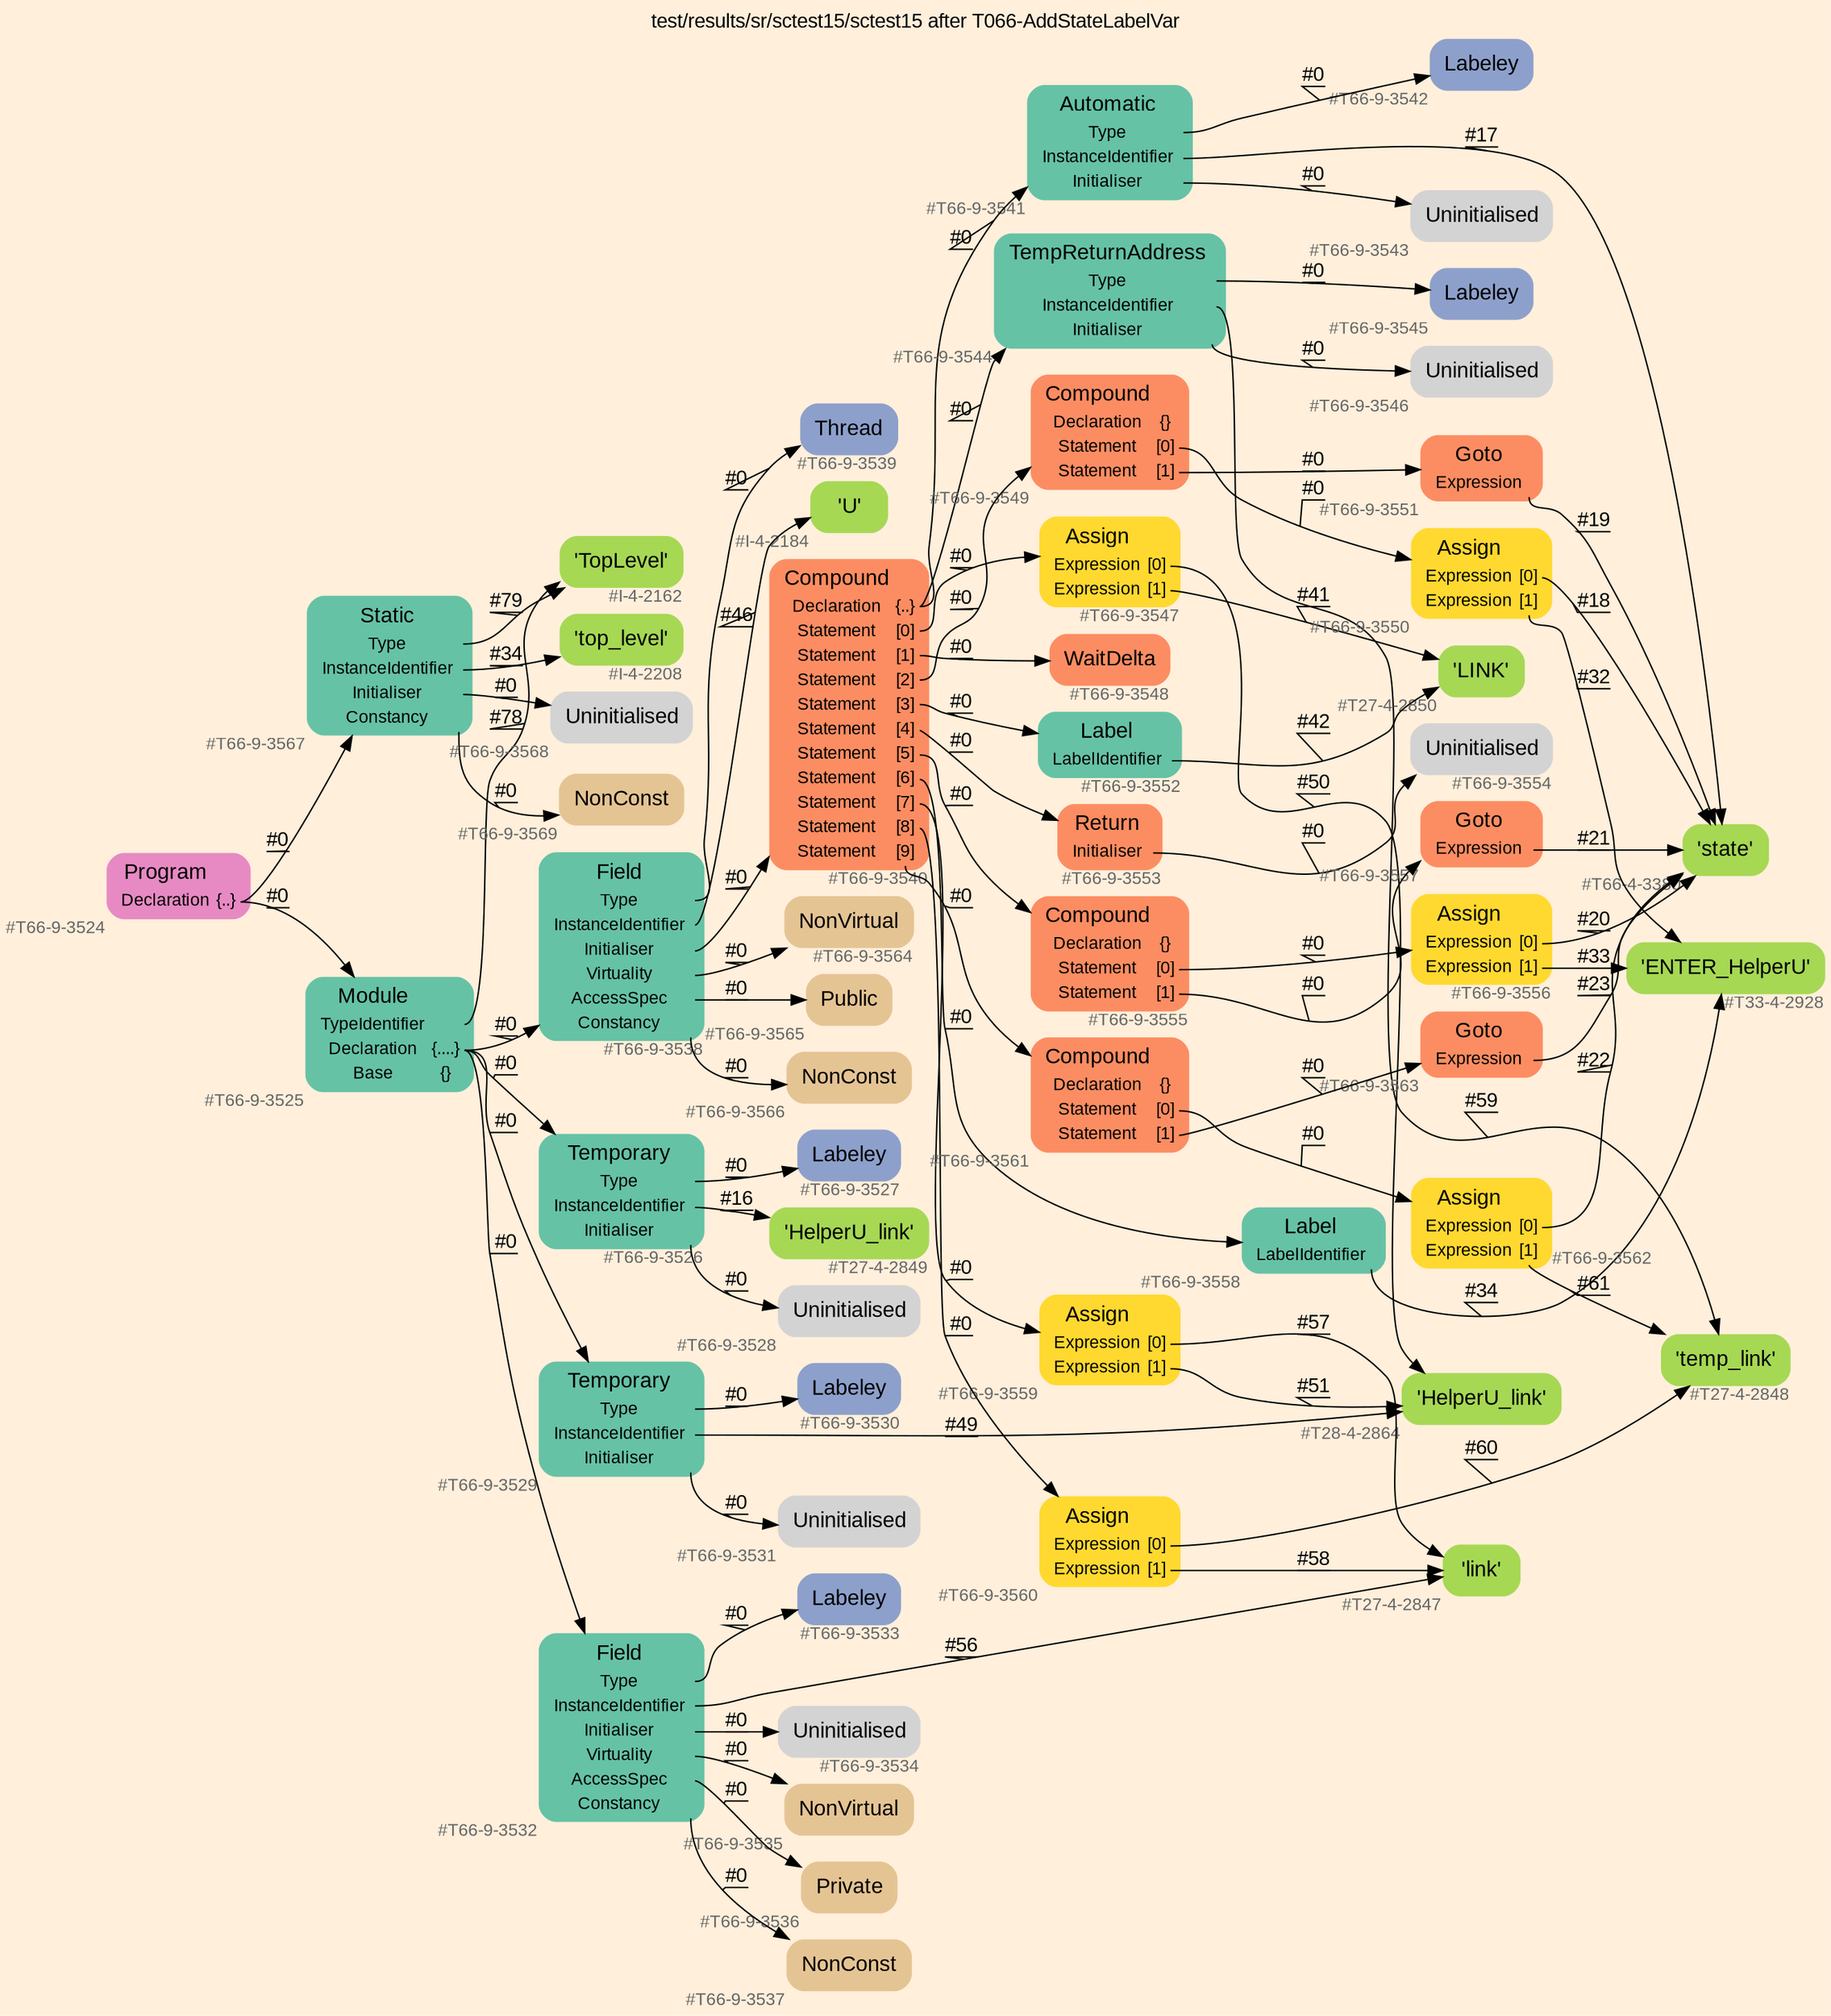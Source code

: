 digraph "test/results/sr/sctest15/sctest15 after T066-AddStateLabelVar" {
label = "test/results/sr/sctest15/sctest15 after T066-AddStateLabelVar"
labelloc = t
graph [
    rankdir = "LR"
    ranksep = 0.3
    bgcolor = antiquewhite1
    color = black
    fontcolor = black
    fontname = "Arial"
];
node [
    fontname = "Arial"
];
edge [
    fontname = "Arial"
];

// -------------------- node figure --------------------
// -------- block #T66-9-3524 ----------
"#T66-9-3524" [
    fillcolor = "/set28/4"
    xlabel = "#T66-9-3524"
    fontsize = "12"
    fontcolor = grey40
    shape = "plaintext"
    label = <<TABLE BORDER="0" CELLBORDER="0" CELLSPACING="0">
     <TR><TD><FONT COLOR="black" POINT-SIZE="15">Program</FONT></TD></TR>
     <TR><TD><FONT COLOR="black" POINT-SIZE="12">Declaration</FONT></TD><TD PORT="port0"><FONT COLOR="black" POINT-SIZE="12">{..}</FONT></TD></TR>
    </TABLE>>
    style = "rounded,filled"
];

// -------- block #T66-9-3525 ----------
"#T66-9-3525" [
    fillcolor = "/set28/1"
    xlabel = "#T66-9-3525"
    fontsize = "12"
    fontcolor = grey40
    shape = "plaintext"
    label = <<TABLE BORDER="0" CELLBORDER="0" CELLSPACING="0">
     <TR><TD><FONT COLOR="black" POINT-SIZE="15">Module</FONT></TD></TR>
     <TR><TD><FONT COLOR="black" POINT-SIZE="12">TypeIdentifier</FONT></TD><TD PORT="port0"></TD></TR>
     <TR><TD><FONT COLOR="black" POINT-SIZE="12">Declaration</FONT></TD><TD PORT="port1"><FONT COLOR="black" POINT-SIZE="12">{....}</FONT></TD></TR>
     <TR><TD><FONT COLOR="black" POINT-SIZE="12">Base</FONT></TD><TD PORT="port2"><FONT COLOR="black" POINT-SIZE="12">{}</FONT></TD></TR>
    </TABLE>>
    style = "rounded,filled"
];

// -------- block #I-4-2162 ----------
"#I-4-2162" [
    fillcolor = "/set28/5"
    xlabel = "#I-4-2162"
    fontsize = "12"
    fontcolor = grey40
    shape = "plaintext"
    label = <<TABLE BORDER="0" CELLBORDER="0" CELLSPACING="0">
     <TR><TD><FONT COLOR="black" POINT-SIZE="15">'TopLevel'</FONT></TD></TR>
    </TABLE>>
    style = "rounded,filled"
];

// -------- block #T66-9-3526 ----------
"#T66-9-3526" [
    fillcolor = "/set28/1"
    xlabel = "#T66-9-3526"
    fontsize = "12"
    fontcolor = grey40
    shape = "plaintext"
    label = <<TABLE BORDER="0" CELLBORDER="0" CELLSPACING="0">
     <TR><TD><FONT COLOR="black" POINT-SIZE="15">Temporary</FONT></TD></TR>
     <TR><TD><FONT COLOR="black" POINT-SIZE="12">Type</FONT></TD><TD PORT="port0"></TD></TR>
     <TR><TD><FONT COLOR="black" POINT-SIZE="12">InstanceIdentifier</FONT></TD><TD PORT="port1"></TD></TR>
     <TR><TD><FONT COLOR="black" POINT-SIZE="12">Initialiser</FONT></TD><TD PORT="port2"></TD></TR>
    </TABLE>>
    style = "rounded,filled"
];

// -------- block #T66-9-3527 ----------
"#T66-9-3527" [
    fillcolor = "/set28/3"
    xlabel = "#T66-9-3527"
    fontsize = "12"
    fontcolor = grey40
    shape = "plaintext"
    label = <<TABLE BORDER="0" CELLBORDER="0" CELLSPACING="0">
     <TR><TD><FONT COLOR="black" POINT-SIZE="15">Labeley</FONT></TD></TR>
    </TABLE>>
    style = "rounded,filled"
];

// -------- block #T27-4-2849 ----------
"#T27-4-2849" [
    fillcolor = "/set28/5"
    xlabel = "#T27-4-2849"
    fontsize = "12"
    fontcolor = grey40
    shape = "plaintext"
    label = <<TABLE BORDER="0" CELLBORDER="0" CELLSPACING="0">
     <TR><TD><FONT COLOR="black" POINT-SIZE="15">'HelperU_link'</FONT></TD></TR>
    </TABLE>>
    style = "rounded,filled"
];

// -------- block #T66-9-3528 ----------
"#T66-9-3528" [
    xlabel = "#T66-9-3528"
    fontsize = "12"
    fontcolor = grey40
    shape = "plaintext"
    label = <<TABLE BORDER="0" CELLBORDER="0" CELLSPACING="0">
     <TR><TD><FONT COLOR="black" POINT-SIZE="15">Uninitialised</FONT></TD></TR>
    </TABLE>>
    style = "rounded,filled"
];

// -------- block #T66-9-3529 ----------
"#T66-9-3529" [
    fillcolor = "/set28/1"
    xlabel = "#T66-9-3529"
    fontsize = "12"
    fontcolor = grey40
    shape = "plaintext"
    label = <<TABLE BORDER="0" CELLBORDER="0" CELLSPACING="0">
     <TR><TD><FONT COLOR="black" POINT-SIZE="15">Temporary</FONT></TD></TR>
     <TR><TD><FONT COLOR="black" POINT-SIZE="12">Type</FONT></TD><TD PORT="port0"></TD></TR>
     <TR><TD><FONT COLOR="black" POINT-SIZE="12">InstanceIdentifier</FONT></TD><TD PORT="port1"></TD></TR>
     <TR><TD><FONT COLOR="black" POINT-SIZE="12">Initialiser</FONT></TD><TD PORT="port2"></TD></TR>
    </TABLE>>
    style = "rounded,filled"
];

// -------- block #T66-9-3530 ----------
"#T66-9-3530" [
    fillcolor = "/set28/3"
    xlabel = "#T66-9-3530"
    fontsize = "12"
    fontcolor = grey40
    shape = "plaintext"
    label = <<TABLE BORDER="0" CELLBORDER="0" CELLSPACING="0">
     <TR><TD><FONT COLOR="black" POINT-SIZE="15">Labeley</FONT></TD></TR>
    </TABLE>>
    style = "rounded,filled"
];

// -------- block #T28-4-2864 ----------
"#T28-4-2864" [
    fillcolor = "/set28/5"
    xlabel = "#T28-4-2864"
    fontsize = "12"
    fontcolor = grey40
    shape = "plaintext"
    label = <<TABLE BORDER="0" CELLBORDER="0" CELLSPACING="0">
     <TR><TD><FONT COLOR="black" POINT-SIZE="15">'HelperU_link'</FONT></TD></TR>
    </TABLE>>
    style = "rounded,filled"
];

// -------- block #T66-9-3531 ----------
"#T66-9-3531" [
    xlabel = "#T66-9-3531"
    fontsize = "12"
    fontcolor = grey40
    shape = "plaintext"
    label = <<TABLE BORDER="0" CELLBORDER="0" CELLSPACING="0">
     <TR><TD><FONT COLOR="black" POINT-SIZE="15">Uninitialised</FONT></TD></TR>
    </TABLE>>
    style = "rounded,filled"
];

// -------- block #T66-9-3532 ----------
"#T66-9-3532" [
    fillcolor = "/set28/1"
    xlabel = "#T66-9-3532"
    fontsize = "12"
    fontcolor = grey40
    shape = "plaintext"
    label = <<TABLE BORDER="0" CELLBORDER="0" CELLSPACING="0">
     <TR><TD><FONT COLOR="black" POINT-SIZE="15">Field</FONT></TD></TR>
     <TR><TD><FONT COLOR="black" POINT-SIZE="12">Type</FONT></TD><TD PORT="port0"></TD></TR>
     <TR><TD><FONT COLOR="black" POINT-SIZE="12">InstanceIdentifier</FONT></TD><TD PORT="port1"></TD></TR>
     <TR><TD><FONT COLOR="black" POINT-SIZE="12">Initialiser</FONT></TD><TD PORT="port2"></TD></TR>
     <TR><TD><FONT COLOR="black" POINT-SIZE="12">Virtuality</FONT></TD><TD PORT="port3"></TD></TR>
     <TR><TD><FONT COLOR="black" POINT-SIZE="12">AccessSpec</FONT></TD><TD PORT="port4"></TD></TR>
     <TR><TD><FONT COLOR="black" POINT-SIZE="12">Constancy</FONT></TD><TD PORT="port5"></TD></TR>
    </TABLE>>
    style = "rounded,filled"
];

// -------- block #T66-9-3533 ----------
"#T66-9-3533" [
    fillcolor = "/set28/3"
    xlabel = "#T66-9-3533"
    fontsize = "12"
    fontcolor = grey40
    shape = "plaintext"
    label = <<TABLE BORDER="0" CELLBORDER="0" CELLSPACING="0">
     <TR><TD><FONT COLOR="black" POINT-SIZE="15">Labeley</FONT></TD></TR>
    </TABLE>>
    style = "rounded,filled"
];

// -------- block #T27-4-2847 ----------
"#T27-4-2847" [
    fillcolor = "/set28/5"
    xlabel = "#T27-4-2847"
    fontsize = "12"
    fontcolor = grey40
    shape = "plaintext"
    label = <<TABLE BORDER="0" CELLBORDER="0" CELLSPACING="0">
     <TR><TD><FONT COLOR="black" POINT-SIZE="15">'link'</FONT></TD></TR>
    </TABLE>>
    style = "rounded,filled"
];

// -------- block #T66-9-3534 ----------
"#T66-9-3534" [
    xlabel = "#T66-9-3534"
    fontsize = "12"
    fontcolor = grey40
    shape = "plaintext"
    label = <<TABLE BORDER="0" CELLBORDER="0" CELLSPACING="0">
     <TR><TD><FONT COLOR="black" POINT-SIZE="15">Uninitialised</FONT></TD></TR>
    </TABLE>>
    style = "rounded,filled"
];

// -------- block #T66-9-3535 ----------
"#T66-9-3535" [
    fillcolor = "/set28/7"
    xlabel = "#T66-9-3535"
    fontsize = "12"
    fontcolor = grey40
    shape = "plaintext"
    label = <<TABLE BORDER="0" CELLBORDER="0" CELLSPACING="0">
     <TR><TD><FONT COLOR="black" POINT-SIZE="15">NonVirtual</FONT></TD></TR>
    </TABLE>>
    style = "rounded,filled"
];

// -------- block #T66-9-3536 ----------
"#T66-9-3536" [
    fillcolor = "/set28/7"
    xlabel = "#T66-9-3536"
    fontsize = "12"
    fontcolor = grey40
    shape = "plaintext"
    label = <<TABLE BORDER="0" CELLBORDER="0" CELLSPACING="0">
     <TR><TD><FONT COLOR="black" POINT-SIZE="15">Private</FONT></TD></TR>
    </TABLE>>
    style = "rounded,filled"
];

// -------- block #T66-9-3537 ----------
"#T66-9-3537" [
    fillcolor = "/set28/7"
    xlabel = "#T66-9-3537"
    fontsize = "12"
    fontcolor = grey40
    shape = "plaintext"
    label = <<TABLE BORDER="0" CELLBORDER="0" CELLSPACING="0">
     <TR><TD><FONT COLOR="black" POINT-SIZE="15">NonConst</FONT></TD></TR>
    </TABLE>>
    style = "rounded,filled"
];

// -------- block #T66-9-3538 ----------
"#T66-9-3538" [
    fillcolor = "/set28/1"
    xlabel = "#T66-9-3538"
    fontsize = "12"
    fontcolor = grey40
    shape = "plaintext"
    label = <<TABLE BORDER="0" CELLBORDER="0" CELLSPACING="0">
     <TR><TD><FONT COLOR="black" POINT-SIZE="15">Field</FONT></TD></TR>
     <TR><TD><FONT COLOR="black" POINT-SIZE="12">Type</FONT></TD><TD PORT="port0"></TD></TR>
     <TR><TD><FONT COLOR="black" POINT-SIZE="12">InstanceIdentifier</FONT></TD><TD PORT="port1"></TD></TR>
     <TR><TD><FONT COLOR="black" POINT-SIZE="12">Initialiser</FONT></TD><TD PORT="port2"></TD></TR>
     <TR><TD><FONT COLOR="black" POINT-SIZE="12">Virtuality</FONT></TD><TD PORT="port3"></TD></TR>
     <TR><TD><FONT COLOR="black" POINT-SIZE="12">AccessSpec</FONT></TD><TD PORT="port4"></TD></TR>
     <TR><TD><FONT COLOR="black" POINT-SIZE="12">Constancy</FONT></TD><TD PORT="port5"></TD></TR>
    </TABLE>>
    style = "rounded,filled"
];

// -------- block #T66-9-3539 ----------
"#T66-9-3539" [
    fillcolor = "/set28/3"
    xlabel = "#T66-9-3539"
    fontsize = "12"
    fontcolor = grey40
    shape = "plaintext"
    label = <<TABLE BORDER="0" CELLBORDER="0" CELLSPACING="0">
     <TR><TD><FONT COLOR="black" POINT-SIZE="15">Thread</FONT></TD></TR>
    </TABLE>>
    style = "rounded,filled"
];

// -------- block #I-4-2184 ----------
"#I-4-2184" [
    fillcolor = "/set28/5"
    xlabel = "#I-4-2184"
    fontsize = "12"
    fontcolor = grey40
    shape = "plaintext"
    label = <<TABLE BORDER="0" CELLBORDER="0" CELLSPACING="0">
     <TR><TD><FONT COLOR="black" POINT-SIZE="15">'U'</FONT></TD></TR>
    </TABLE>>
    style = "rounded,filled"
];

// -------- block #T66-9-3540 ----------
"#T66-9-3540" [
    fillcolor = "/set28/2"
    xlabel = "#T66-9-3540"
    fontsize = "12"
    fontcolor = grey40
    shape = "plaintext"
    label = <<TABLE BORDER="0" CELLBORDER="0" CELLSPACING="0">
     <TR><TD><FONT COLOR="black" POINT-SIZE="15">Compound</FONT></TD></TR>
     <TR><TD><FONT COLOR="black" POINT-SIZE="12">Declaration</FONT></TD><TD PORT="port0"><FONT COLOR="black" POINT-SIZE="12">{..}</FONT></TD></TR>
     <TR><TD><FONT COLOR="black" POINT-SIZE="12">Statement</FONT></TD><TD PORT="port1"><FONT COLOR="black" POINT-SIZE="12">[0]</FONT></TD></TR>
     <TR><TD><FONT COLOR="black" POINT-SIZE="12">Statement</FONT></TD><TD PORT="port2"><FONT COLOR="black" POINT-SIZE="12">[1]</FONT></TD></TR>
     <TR><TD><FONT COLOR="black" POINT-SIZE="12">Statement</FONT></TD><TD PORT="port3"><FONT COLOR="black" POINT-SIZE="12">[2]</FONT></TD></TR>
     <TR><TD><FONT COLOR="black" POINT-SIZE="12">Statement</FONT></TD><TD PORT="port4"><FONT COLOR="black" POINT-SIZE="12">[3]</FONT></TD></TR>
     <TR><TD><FONT COLOR="black" POINT-SIZE="12">Statement</FONT></TD><TD PORT="port5"><FONT COLOR="black" POINT-SIZE="12">[4]</FONT></TD></TR>
     <TR><TD><FONT COLOR="black" POINT-SIZE="12">Statement</FONT></TD><TD PORT="port6"><FONT COLOR="black" POINT-SIZE="12">[5]</FONT></TD></TR>
     <TR><TD><FONT COLOR="black" POINT-SIZE="12">Statement</FONT></TD><TD PORT="port7"><FONT COLOR="black" POINT-SIZE="12">[6]</FONT></TD></TR>
     <TR><TD><FONT COLOR="black" POINT-SIZE="12">Statement</FONT></TD><TD PORT="port8"><FONT COLOR="black" POINT-SIZE="12">[7]</FONT></TD></TR>
     <TR><TD><FONT COLOR="black" POINT-SIZE="12">Statement</FONT></TD><TD PORT="port9"><FONT COLOR="black" POINT-SIZE="12">[8]</FONT></TD></TR>
     <TR><TD><FONT COLOR="black" POINT-SIZE="12">Statement</FONT></TD><TD PORT="port10"><FONT COLOR="black" POINT-SIZE="12">[9]</FONT></TD></TR>
    </TABLE>>
    style = "rounded,filled"
];

// -------- block #T66-9-3541 ----------
"#T66-9-3541" [
    fillcolor = "/set28/1"
    xlabel = "#T66-9-3541"
    fontsize = "12"
    fontcolor = grey40
    shape = "plaintext"
    label = <<TABLE BORDER="0" CELLBORDER="0" CELLSPACING="0">
     <TR><TD><FONT COLOR="black" POINT-SIZE="15">Automatic</FONT></TD></TR>
     <TR><TD><FONT COLOR="black" POINT-SIZE="12">Type</FONT></TD><TD PORT="port0"></TD></TR>
     <TR><TD><FONT COLOR="black" POINT-SIZE="12">InstanceIdentifier</FONT></TD><TD PORT="port1"></TD></TR>
     <TR><TD><FONT COLOR="black" POINT-SIZE="12">Initialiser</FONT></TD><TD PORT="port2"></TD></TR>
    </TABLE>>
    style = "rounded,filled"
];

// -------- block #T66-9-3542 ----------
"#T66-9-3542" [
    fillcolor = "/set28/3"
    xlabel = "#T66-9-3542"
    fontsize = "12"
    fontcolor = grey40
    shape = "plaintext"
    label = <<TABLE BORDER="0" CELLBORDER="0" CELLSPACING="0">
     <TR><TD><FONT COLOR="black" POINT-SIZE="15">Labeley</FONT></TD></TR>
    </TABLE>>
    style = "rounded,filled"
];

// -------- block #T66-4-3380 ----------
"#T66-4-3380" [
    fillcolor = "/set28/5"
    xlabel = "#T66-4-3380"
    fontsize = "12"
    fontcolor = grey40
    shape = "plaintext"
    label = <<TABLE BORDER="0" CELLBORDER="0" CELLSPACING="0">
     <TR><TD><FONT COLOR="black" POINT-SIZE="15">'state'</FONT></TD></TR>
    </TABLE>>
    style = "rounded,filled"
];

// -------- block #T66-9-3543 ----------
"#T66-9-3543" [
    xlabel = "#T66-9-3543"
    fontsize = "12"
    fontcolor = grey40
    shape = "plaintext"
    label = <<TABLE BORDER="0" CELLBORDER="0" CELLSPACING="0">
     <TR><TD><FONT COLOR="black" POINT-SIZE="15">Uninitialised</FONT></TD></TR>
    </TABLE>>
    style = "rounded,filled"
];

// -------- block #T66-9-3544 ----------
"#T66-9-3544" [
    fillcolor = "/set28/1"
    xlabel = "#T66-9-3544"
    fontsize = "12"
    fontcolor = grey40
    shape = "plaintext"
    label = <<TABLE BORDER="0" CELLBORDER="0" CELLSPACING="0">
     <TR><TD><FONT COLOR="black" POINT-SIZE="15">TempReturnAddress</FONT></TD></TR>
     <TR><TD><FONT COLOR="black" POINT-SIZE="12">Type</FONT></TD><TD PORT="port0"></TD></TR>
     <TR><TD><FONT COLOR="black" POINT-SIZE="12">InstanceIdentifier</FONT></TD><TD PORT="port1"></TD></TR>
     <TR><TD><FONT COLOR="black" POINT-SIZE="12">Initialiser</FONT></TD><TD PORT="port2"></TD></TR>
    </TABLE>>
    style = "rounded,filled"
];

// -------- block #T66-9-3545 ----------
"#T66-9-3545" [
    fillcolor = "/set28/3"
    xlabel = "#T66-9-3545"
    fontsize = "12"
    fontcolor = grey40
    shape = "plaintext"
    label = <<TABLE BORDER="0" CELLBORDER="0" CELLSPACING="0">
     <TR><TD><FONT COLOR="black" POINT-SIZE="15">Labeley</FONT></TD></TR>
    </TABLE>>
    style = "rounded,filled"
];

// -------- block #T27-4-2848 ----------
"#T27-4-2848" [
    fillcolor = "/set28/5"
    xlabel = "#T27-4-2848"
    fontsize = "12"
    fontcolor = grey40
    shape = "plaintext"
    label = <<TABLE BORDER="0" CELLBORDER="0" CELLSPACING="0">
     <TR><TD><FONT COLOR="black" POINT-SIZE="15">'temp_link'</FONT></TD></TR>
    </TABLE>>
    style = "rounded,filled"
];

// -------- block #T66-9-3546 ----------
"#T66-9-3546" [
    xlabel = "#T66-9-3546"
    fontsize = "12"
    fontcolor = grey40
    shape = "plaintext"
    label = <<TABLE BORDER="0" CELLBORDER="0" CELLSPACING="0">
     <TR><TD><FONT COLOR="black" POINT-SIZE="15">Uninitialised</FONT></TD></TR>
    </TABLE>>
    style = "rounded,filled"
];

// -------- block #T66-9-3547 ----------
"#T66-9-3547" [
    fillcolor = "/set28/6"
    xlabel = "#T66-9-3547"
    fontsize = "12"
    fontcolor = grey40
    shape = "plaintext"
    label = <<TABLE BORDER="0" CELLBORDER="0" CELLSPACING="0">
     <TR><TD><FONT COLOR="black" POINT-SIZE="15">Assign</FONT></TD></TR>
     <TR><TD><FONT COLOR="black" POINT-SIZE="12">Expression</FONT></TD><TD PORT="port0"><FONT COLOR="black" POINT-SIZE="12">[0]</FONT></TD></TR>
     <TR><TD><FONT COLOR="black" POINT-SIZE="12">Expression</FONT></TD><TD PORT="port1"><FONT COLOR="black" POINT-SIZE="12">[1]</FONT></TD></TR>
    </TABLE>>
    style = "rounded,filled"
];

// -------- block #T27-4-2850 ----------
"#T27-4-2850" [
    fillcolor = "/set28/5"
    xlabel = "#T27-4-2850"
    fontsize = "12"
    fontcolor = grey40
    shape = "plaintext"
    label = <<TABLE BORDER="0" CELLBORDER="0" CELLSPACING="0">
     <TR><TD><FONT COLOR="black" POINT-SIZE="15">'LINK'</FONT></TD></TR>
    </TABLE>>
    style = "rounded,filled"
];

// -------- block #T66-9-3548 ----------
"#T66-9-3548" [
    fillcolor = "/set28/2"
    xlabel = "#T66-9-3548"
    fontsize = "12"
    fontcolor = grey40
    shape = "plaintext"
    label = <<TABLE BORDER="0" CELLBORDER="0" CELLSPACING="0">
     <TR><TD><FONT COLOR="black" POINT-SIZE="15">WaitDelta</FONT></TD></TR>
    </TABLE>>
    style = "rounded,filled"
];

// -------- block #T66-9-3549 ----------
"#T66-9-3549" [
    fillcolor = "/set28/2"
    xlabel = "#T66-9-3549"
    fontsize = "12"
    fontcolor = grey40
    shape = "plaintext"
    label = <<TABLE BORDER="0" CELLBORDER="0" CELLSPACING="0">
     <TR><TD><FONT COLOR="black" POINT-SIZE="15">Compound</FONT></TD></TR>
     <TR><TD><FONT COLOR="black" POINT-SIZE="12">Declaration</FONT></TD><TD PORT="port0"><FONT COLOR="black" POINT-SIZE="12">{}</FONT></TD></TR>
     <TR><TD><FONT COLOR="black" POINT-SIZE="12">Statement</FONT></TD><TD PORT="port1"><FONT COLOR="black" POINT-SIZE="12">[0]</FONT></TD></TR>
     <TR><TD><FONT COLOR="black" POINT-SIZE="12">Statement</FONT></TD><TD PORT="port2"><FONT COLOR="black" POINT-SIZE="12">[1]</FONT></TD></TR>
    </TABLE>>
    style = "rounded,filled"
];

// -------- block #T66-9-3550 ----------
"#T66-9-3550" [
    fillcolor = "/set28/6"
    xlabel = "#T66-9-3550"
    fontsize = "12"
    fontcolor = grey40
    shape = "plaintext"
    label = <<TABLE BORDER="0" CELLBORDER="0" CELLSPACING="0">
     <TR><TD><FONT COLOR="black" POINT-SIZE="15">Assign</FONT></TD></TR>
     <TR><TD><FONT COLOR="black" POINT-SIZE="12">Expression</FONT></TD><TD PORT="port0"><FONT COLOR="black" POINT-SIZE="12">[0]</FONT></TD></TR>
     <TR><TD><FONT COLOR="black" POINT-SIZE="12">Expression</FONT></TD><TD PORT="port1"><FONT COLOR="black" POINT-SIZE="12">[1]</FONT></TD></TR>
    </TABLE>>
    style = "rounded,filled"
];

// -------- block #T33-4-2928 ----------
"#T33-4-2928" [
    fillcolor = "/set28/5"
    xlabel = "#T33-4-2928"
    fontsize = "12"
    fontcolor = grey40
    shape = "plaintext"
    label = <<TABLE BORDER="0" CELLBORDER="0" CELLSPACING="0">
     <TR><TD><FONT COLOR="black" POINT-SIZE="15">'ENTER_HelperU'</FONT></TD></TR>
    </TABLE>>
    style = "rounded,filled"
];

// -------- block #T66-9-3551 ----------
"#T66-9-3551" [
    fillcolor = "/set28/2"
    xlabel = "#T66-9-3551"
    fontsize = "12"
    fontcolor = grey40
    shape = "plaintext"
    label = <<TABLE BORDER="0" CELLBORDER="0" CELLSPACING="0">
     <TR><TD><FONT COLOR="black" POINT-SIZE="15">Goto</FONT></TD></TR>
     <TR><TD><FONT COLOR="black" POINT-SIZE="12">Expression</FONT></TD><TD PORT="port0"></TD></TR>
    </TABLE>>
    style = "rounded,filled"
];

// -------- block #T66-9-3552 ----------
"#T66-9-3552" [
    fillcolor = "/set28/1"
    xlabel = "#T66-9-3552"
    fontsize = "12"
    fontcolor = grey40
    shape = "plaintext"
    label = <<TABLE BORDER="0" CELLBORDER="0" CELLSPACING="0">
     <TR><TD><FONT COLOR="black" POINT-SIZE="15">Label</FONT></TD></TR>
     <TR><TD><FONT COLOR="black" POINT-SIZE="12">LabelIdentifier</FONT></TD><TD PORT="port0"></TD></TR>
    </TABLE>>
    style = "rounded,filled"
];

// -------- block #T66-9-3553 ----------
"#T66-9-3553" [
    fillcolor = "/set28/2"
    xlabel = "#T66-9-3553"
    fontsize = "12"
    fontcolor = grey40
    shape = "plaintext"
    label = <<TABLE BORDER="0" CELLBORDER="0" CELLSPACING="0">
     <TR><TD><FONT COLOR="black" POINT-SIZE="15">Return</FONT></TD></TR>
     <TR><TD><FONT COLOR="black" POINT-SIZE="12">Initialiser</FONT></TD><TD PORT="port0"></TD></TR>
    </TABLE>>
    style = "rounded,filled"
];

// -------- block #T66-9-3554 ----------
"#T66-9-3554" [
    xlabel = "#T66-9-3554"
    fontsize = "12"
    fontcolor = grey40
    shape = "plaintext"
    label = <<TABLE BORDER="0" CELLBORDER="0" CELLSPACING="0">
     <TR><TD><FONT COLOR="black" POINT-SIZE="15">Uninitialised</FONT></TD></TR>
    </TABLE>>
    style = "rounded,filled"
];

// -------- block #T66-9-3555 ----------
"#T66-9-3555" [
    fillcolor = "/set28/2"
    xlabel = "#T66-9-3555"
    fontsize = "12"
    fontcolor = grey40
    shape = "plaintext"
    label = <<TABLE BORDER="0" CELLBORDER="0" CELLSPACING="0">
     <TR><TD><FONT COLOR="black" POINT-SIZE="15">Compound</FONT></TD></TR>
     <TR><TD><FONT COLOR="black" POINT-SIZE="12">Declaration</FONT></TD><TD PORT="port0"><FONT COLOR="black" POINT-SIZE="12">{}</FONT></TD></TR>
     <TR><TD><FONT COLOR="black" POINT-SIZE="12">Statement</FONT></TD><TD PORT="port1"><FONT COLOR="black" POINT-SIZE="12">[0]</FONT></TD></TR>
     <TR><TD><FONT COLOR="black" POINT-SIZE="12">Statement</FONT></TD><TD PORT="port2"><FONT COLOR="black" POINT-SIZE="12">[1]</FONT></TD></TR>
    </TABLE>>
    style = "rounded,filled"
];

// -------- block #T66-9-3556 ----------
"#T66-9-3556" [
    fillcolor = "/set28/6"
    xlabel = "#T66-9-3556"
    fontsize = "12"
    fontcolor = grey40
    shape = "plaintext"
    label = <<TABLE BORDER="0" CELLBORDER="0" CELLSPACING="0">
     <TR><TD><FONT COLOR="black" POINT-SIZE="15">Assign</FONT></TD></TR>
     <TR><TD><FONT COLOR="black" POINT-SIZE="12">Expression</FONT></TD><TD PORT="port0"><FONT COLOR="black" POINT-SIZE="12">[0]</FONT></TD></TR>
     <TR><TD><FONT COLOR="black" POINT-SIZE="12">Expression</FONT></TD><TD PORT="port1"><FONT COLOR="black" POINT-SIZE="12">[1]</FONT></TD></TR>
    </TABLE>>
    style = "rounded,filled"
];

// -------- block #T66-9-3557 ----------
"#T66-9-3557" [
    fillcolor = "/set28/2"
    xlabel = "#T66-9-3557"
    fontsize = "12"
    fontcolor = grey40
    shape = "plaintext"
    label = <<TABLE BORDER="0" CELLBORDER="0" CELLSPACING="0">
     <TR><TD><FONT COLOR="black" POINT-SIZE="15">Goto</FONT></TD></TR>
     <TR><TD><FONT COLOR="black" POINT-SIZE="12">Expression</FONT></TD><TD PORT="port0"></TD></TR>
    </TABLE>>
    style = "rounded,filled"
];

// -------- block #T66-9-3558 ----------
"#T66-9-3558" [
    fillcolor = "/set28/1"
    xlabel = "#T66-9-3558"
    fontsize = "12"
    fontcolor = grey40
    shape = "plaintext"
    label = <<TABLE BORDER="0" CELLBORDER="0" CELLSPACING="0">
     <TR><TD><FONT COLOR="black" POINT-SIZE="15">Label</FONT></TD></TR>
     <TR><TD><FONT COLOR="black" POINT-SIZE="12">LabelIdentifier</FONT></TD><TD PORT="port0"></TD></TR>
    </TABLE>>
    style = "rounded,filled"
];

// -------- block #T66-9-3559 ----------
"#T66-9-3559" [
    fillcolor = "/set28/6"
    xlabel = "#T66-9-3559"
    fontsize = "12"
    fontcolor = grey40
    shape = "plaintext"
    label = <<TABLE BORDER="0" CELLBORDER="0" CELLSPACING="0">
     <TR><TD><FONT COLOR="black" POINT-SIZE="15">Assign</FONT></TD></TR>
     <TR><TD><FONT COLOR="black" POINT-SIZE="12">Expression</FONT></TD><TD PORT="port0"><FONT COLOR="black" POINT-SIZE="12">[0]</FONT></TD></TR>
     <TR><TD><FONT COLOR="black" POINT-SIZE="12">Expression</FONT></TD><TD PORT="port1"><FONT COLOR="black" POINT-SIZE="12">[1]</FONT></TD></TR>
    </TABLE>>
    style = "rounded,filled"
];

// -------- block #T66-9-3560 ----------
"#T66-9-3560" [
    fillcolor = "/set28/6"
    xlabel = "#T66-9-3560"
    fontsize = "12"
    fontcolor = grey40
    shape = "plaintext"
    label = <<TABLE BORDER="0" CELLBORDER="0" CELLSPACING="0">
     <TR><TD><FONT COLOR="black" POINT-SIZE="15">Assign</FONT></TD></TR>
     <TR><TD><FONT COLOR="black" POINT-SIZE="12">Expression</FONT></TD><TD PORT="port0"><FONT COLOR="black" POINT-SIZE="12">[0]</FONT></TD></TR>
     <TR><TD><FONT COLOR="black" POINT-SIZE="12">Expression</FONT></TD><TD PORT="port1"><FONT COLOR="black" POINT-SIZE="12">[1]</FONT></TD></TR>
    </TABLE>>
    style = "rounded,filled"
];

// -------- block #T66-9-3561 ----------
"#T66-9-3561" [
    fillcolor = "/set28/2"
    xlabel = "#T66-9-3561"
    fontsize = "12"
    fontcolor = grey40
    shape = "plaintext"
    label = <<TABLE BORDER="0" CELLBORDER="0" CELLSPACING="0">
     <TR><TD><FONT COLOR="black" POINT-SIZE="15">Compound</FONT></TD></TR>
     <TR><TD><FONT COLOR="black" POINT-SIZE="12">Declaration</FONT></TD><TD PORT="port0"><FONT COLOR="black" POINT-SIZE="12">{}</FONT></TD></TR>
     <TR><TD><FONT COLOR="black" POINT-SIZE="12">Statement</FONT></TD><TD PORT="port1"><FONT COLOR="black" POINT-SIZE="12">[0]</FONT></TD></TR>
     <TR><TD><FONT COLOR="black" POINT-SIZE="12">Statement</FONT></TD><TD PORT="port2"><FONT COLOR="black" POINT-SIZE="12">[1]</FONT></TD></TR>
    </TABLE>>
    style = "rounded,filled"
];

// -------- block #T66-9-3562 ----------
"#T66-9-3562" [
    fillcolor = "/set28/6"
    xlabel = "#T66-9-3562"
    fontsize = "12"
    fontcolor = grey40
    shape = "plaintext"
    label = <<TABLE BORDER="0" CELLBORDER="0" CELLSPACING="0">
     <TR><TD><FONT COLOR="black" POINT-SIZE="15">Assign</FONT></TD></TR>
     <TR><TD><FONT COLOR="black" POINT-SIZE="12">Expression</FONT></TD><TD PORT="port0"><FONT COLOR="black" POINT-SIZE="12">[0]</FONT></TD></TR>
     <TR><TD><FONT COLOR="black" POINT-SIZE="12">Expression</FONT></TD><TD PORT="port1"><FONT COLOR="black" POINT-SIZE="12">[1]</FONT></TD></TR>
    </TABLE>>
    style = "rounded,filled"
];

// -------- block #T66-9-3563 ----------
"#T66-9-3563" [
    fillcolor = "/set28/2"
    xlabel = "#T66-9-3563"
    fontsize = "12"
    fontcolor = grey40
    shape = "plaintext"
    label = <<TABLE BORDER="0" CELLBORDER="0" CELLSPACING="0">
     <TR><TD><FONT COLOR="black" POINT-SIZE="15">Goto</FONT></TD></TR>
     <TR><TD><FONT COLOR="black" POINT-SIZE="12">Expression</FONT></TD><TD PORT="port0"></TD></TR>
    </TABLE>>
    style = "rounded,filled"
];

// -------- block #T66-9-3564 ----------
"#T66-9-3564" [
    fillcolor = "/set28/7"
    xlabel = "#T66-9-3564"
    fontsize = "12"
    fontcolor = grey40
    shape = "plaintext"
    label = <<TABLE BORDER="0" CELLBORDER="0" CELLSPACING="0">
     <TR><TD><FONT COLOR="black" POINT-SIZE="15">NonVirtual</FONT></TD></TR>
    </TABLE>>
    style = "rounded,filled"
];

// -------- block #T66-9-3565 ----------
"#T66-9-3565" [
    fillcolor = "/set28/7"
    xlabel = "#T66-9-3565"
    fontsize = "12"
    fontcolor = grey40
    shape = "plaintext"
    label = <<TABLE BORDER="0" CELLBORDER="0" CELLSPACING="0">
     <TR><TD><FONT COLOR="black" POINT-SIZE="15">Public</FONT></TD></TR>
    </TABLE>>
    style = "rounded,filled"
];

// -------- block #T66-9-3566 ----------
"#T66-9-3566" [
    fillcolor = "/set28/7"
    xlabel = "#T66-9-3566"
    fontsize = "12"
    fontcolor = grey40
    shape = "plaintext"
    label = <<TABLE BORDER="0" CELLBORDER="0" CELLSPACING="0">
     <TR><TD><FONT COLOR="black" POINT-SIZE="15">NonConst</FONT></TD></TR>
    </TABLE>>
    style = "rounded,filled"
];

// -------- block #T66-9-3567 ----------
"#T66-9-3567" [
    fillcolor = "/set28/1"
    xlabel = "#T66-9-3567"
    fontsize = "12"
    fontcolor = grey40
    shape = "plaintext"
    label = <<TABLE BORDER="0" CELLBORDER="0" CELLSPACING="0">
     <TR><TD><FONT COLOR="black" POINT-SIZE="15">Static</FONT></TD></TR>
     <TR><TD><FONT COLOR="black" POINT-SIZE="12">Type</FONT></TD><TD PORT="port0"></TD></TR>
     <TR><TD><FONT COLOR="black" POINT-SIZE="12">InstanceIdentifier</FONT></TD><TD PORT="port1"></TD></TR>
     <TR><TD><FONT COLOR="black" POINT-SIZE="12">Initialiser</FONT></TD><TD PORT="port2"></TD></TR>
     <TR><TD><FONT COLOR="black" POINT-SIZE="12">Constancy</FONT></TD><TD PORT="port3"></TD></TR>
    </TABLE>>
    style = "rounded,filled"
];

// -------- block #I-4-2208 ----------
"#I-4-2208" [
    fillcolor = "/set28/5"
    xlabel = "#I-4-2208"
    fontsize = "12"
    fontcolor = grey40
    shape = "plaintext"
    label = <<TABLE BORDER="0" CELLBORDER="0" CELLSPACING="0">
     <TR><TD><FONT COLOR="black" POINT-SIZE="15">'top_level'</FONT></TD></TR>
    </TABLE>>
    style = "rounded,filled"
];

// -------- block #T66-9-3568 ----------
"#T66-9-3568" [
    xlabel = "#T66-9-3568"
    fontsize = "12"
    fontcolor = grey40
    shape = "plaintext"
    label = <<TABLE BORDER="0" CELLBORDER="0" CELLSPACING="0">
     <TR><TD><FONT COLOR="black" POINT-SIZE="15">Uninitialised</FONT></TD></TR>
    </TABLE>>
    style = "rounded,filled"
];

// -------- block #T66-9-3569 ----------
"#T66-9-3569" [
    fillcolor = "/set28/7"
    xlabel = "#T66-9-3569"
    fontsize = "12"
    fontcolor = grey40
    shape = "plaintext"
    label = <<TABLE BORDER="0" CELLBORDER="0" CELLSPACING="0">
     <TR><TD><FONT COLOR="black" POINT-SIZE="15">NonConst</FONT></TD></TR>
    </TABLE>>
    style = "rounded,filled"
];

"#T66-9-3524":port0 -> "#T66-9-3525" [
    label = "#0"
    decorate = true
    color = black
    fontcolor = black
];

"#T66-9-3524":port0 -> "#T66-9-3567" [
    label = "#0"
    decorate = true
    color = black
    fontcolor = black
];

"#T66-9-3525":port0 -> "#I-4-2162" [
    label = "#78"
    decorate = true
    color = black
    fontcolor = black
];

"#T66-9-3525":port1 -> "#T66-9-3526" [
    label = "#0"
    decorate = true
    color = black
    fontcolor = black
];

"#T66-9-3525":port1 -> "#T66-9-3529" [
    label = "#0"
    decorate = true
    color = black
    fontcolor = black
];

"#T66-9-3525":port1 -> "#T66-9-3532" [
    label = "#0"
    decorate = true
    color = black
    fontcolor = black
];

"#T66-9-3525":port1 -> "#T66-9-3538" [
    label = "#0"
    decorate = true
    color = black
    fontcolor = black
];

"#T66-9-3526":port0 -> "#T66-9-3527" [
    label = "#0"
    decorate = true
    color = black
    fontcolor = black
];

"#T66-9-3526":port1 -> "#T27-4-2849" [
    label = "#16"
    decorate = true
    color = black
    fontcolor = black
];

"#T66-9-3526":port2 -> "#T66-9-3528" [
    label = "#0"
    decorate = true
    color = black
    fontcolor = black
];

"#T66-9-3529":port0 -> "#T66-9-3530" [
    label = "#0"
    decorate = true
    color = black
    fontcolor = black
];

"#T66-9-3529":port1 -> "#T28-4-2864" [
    label = "#49"
    decorate = true
    color = black
    fontcolor = black
];

"#T66-9-3529":port2 -> "#T66-9-3531" [
    label = "#0"
    decorate = true
    color = black
    fontcolor = black
];

"#T66-9-3532":port0 -> "#T66-9-3533" [
    label = "#0"
    decorate = true
    color = black
    fontcolor = black
];

"#T66-9-3532":port1 -> "#T27-4-2847" [
    label = "#56"
    decorate = true
    color = black
    fontcolor = black
];

"#T66-9-3532":port2 -> "#T66-9-3534" [
    label = "#0"
    decorate = true
    color = black
    fontcolor = black
];

"#T66-9-3532":port3 -> "#T66-9-3535" [
    label = "#0"
    decorate = true
    color = black
    fontcolor = black
];

"#T66-9-3532":port4 -> "#T66-9-3536" [
    label = "#0"
    decorate = true
    color = black
    fontcolor = black
];

"#T66-9-3532":port5 -> "#T66-9-3537" [
    label = "#0"
    decorate = true
    color = black
    fontcolor = black
];

"#T66-9-3538":port0 -> "#T66-9-3539" [
    label = "#0"
    decorate = true
    color = black
    fontcolor = black
];

"#T66-9-3538":port1 -> "#I-4-2184" [
    label = "#46"
    decorate = true
    color = black
    fontcolor = black
];

"#T66-9-3538":port2 -> "#T66-9-3540" [
    label = "#0"
    decorate = true
    color = black
    fontcolor = black
];

"#T66-9-3538":port3 -> "#T66-9-3564" [
    label = "#0"
    decorate = true
    color = black
    fontcolor = black
];

"#T66-9-3538":port4 -> "#T66-9-3565" [
    label = "#0"
    decorate = true
    color = black
    fontcolor = black
];

"#T66-9-3538":port5 -> "#T66-9-3566" [
    label = "#0"
    decorate = true
    color = black
    fontcolor = black
];

"#T66-9-3540":port0 -> "#T66-9-3541" [
    label = "#0"
    decorate = true
    color = black
    fontcolor = black
];

"#T66-9-3540":port0 -> "#T66-9-3544" [
    label = "#0"
    decorate = true
    color = black
    fontcolor = black
];

"#T66-9-3540":port1 -> "#T66-9-3547" [
    label = "#0"
    decorate = true
    color = black
    fontcolor = black
];

"#T66-9-3540":port2 -> "#T66-9-3548" [
    label = "#0"
    decorate = true
    color = black
    fontcolor = black
];

"#T66-9-3540":port3 -> "#T66-9-3549" [
    label = "#0"
    decorate = true
    color = black
    fontcolor = black
];

"#T66-9-3540":port4 -> "#T66-9-3552" [
    label = "#0"
    decorate = true
    color = black
    fontcolor = black
];

"#T66-9-3540":port5 -> "#T66-9-3553" [
    label = "#0"
    decorate = true
    color = black
    fontcolor = black
];

"#T66-9-3540":port6 -> "#T66-9-3555" [
    label = "#0"
    decorate = true
    color = black
    fontcolor = black
];

"#T66-9-3540":port7 -> "#T66-9-3558" [
    label = "#0"
    decorate = true
    color = black
    fontcolor = black
];

"#T66-9-3540":port8 -> "#T66-9-3559" [
    label = "#0"
    decorate = true
    color = black
    fontcolor = black
];

"#T66-9-3540":port9 -> "#T66-9-3560" [
    label = "#0"
    decorate = true
    color = black
    fontcolor = black
];

"#T66-9-3540":port10 -> "#T66-9-3561" [
    label = "#0"
    decorate = true
    color = black
    fontcolor = black
];

"#T66-9-3541":port0 -> "#T66-9-3542" [
    label = "#0"
    decorate = true
    color = black
    fontcolor = black
];

"#T66-9-3541":port1 -> "#T66-4-3380" [
    label = "#17"
    decorate = true
    color = black
    fontcolor = black
];

"#T66-9-3541":port2 -> "#T66-9-3543" [
    label = "#0"
    decorate = true
    color = black
    fontcolor = black
];

"#T66-9-3544":port0 -> "#T66-9-3545" [
    label = "#0"
    decorate = true
    color = black
    fontcolor = black
];

"#T66-9-3544":port1 -> "#T27-4-2848" [
    label = "#59"
    decorate = true
    color = black
    fontcolor = black
];

"#T66-9-3544":port2 -> "#T66-9-3546" [
    label = "#0"
    decorate = true
    color = black
    fontcolor = black
];

"#T66-9-3547":port0 -> "#T28-4-2864" [
    label = "#50"
    decorate = true
    color = black
    fontcolor = black
];

"#T66-9-3547":port1 -> "#T27-4-2850" [
    label = "#41"
    decorate = true
    color = black
    fontcolor = black
];

"#T66-9-3549":port1 -> "#T66-9-3550" [
    label = "#0"
    decorate = true
    color = black
    fontcolor = black
];

"#T66-9-3549":port2 -> "#T66-9-3551" [
    label = "#0"
    decorate = true
    color = black
    fontcolor = black
];

"#T66-9-3550":port0 -> "#T66-4-3380" [
    label = "#18"
    decorate = true
    color = black
    fontcolor = black
];

"#T66-9-3550":port1 -> "#T33-4-2928" [
    label = "#32"
    decorate = true
    color = black
    fontcolor = black
];

"#T66-9-3551":port0 -> "#T66-4-3380" [
    label = "#19"
    decorate = true
    color = black
    fontcolor = black
];

"#T66-9-3552":port0 -> "#T27-4-2850" [
    label = "#42"
    decorate = true
    color = black
    fontcolor = black
];

"#T66-9-3553":port0 -> "#T66-9-3554" [
    label = "#0"
    decorate = true
    color = black
    fontcolor = black
];

"#T66-9-3555":port1 -> "#T66-9-3556" [
    label = "#0"
    decorate = true
    color = black
    fontcolor = black
];

"#T66-9-3555":port2 -> "#T66-9-3557" [
    label = "#0"
    decorate = true
    color = black
    fontcolor = black
];

"#T66-9-3556":port0 -> "#T66-4-3380" [
    label = "#20"
    decorate = true
    color = black
    fontcolor = black
];

"#T66-9-3556":port1 -> "#T33-4-2928" [
    label = "#33"
    decorate = true
    color = black
    fontcolor = black
];

"#T66-9-3557":port0 -> "#T66-4-3380" [
    label = "#21"
    decorate = true
    color = black
    fontcolor = black
];

"#T66-9-3558":port0 -> "#T33-4-2928" [
    label = "#34"
    decorate = true
    color = black
    fontcolor = black
];

"#T66-9-3559":port0 -> "#T27-4-2847" [
    label = "#57"
    decorate = true
    color = black
    fontcolor = black
];

"#T66-9-3559":port1 -> "#T28-4-2864" [
    label = "#51"
    decorate = true
    color = black
    fontcolor = black
];

"#T66-9-3560":port0 -> "#T27-4-2848" [
    label = "#60"
    decorate = true
    color = black
    fontcolor = black
];

"#T66-9-3560":port1 -> "#T27-4-2847" [
    label = "#58"
    decorate = true
    color = black
    fontcolor = black
];

"#T66-9-3561":port1 -> "#T66-9-3562" [
    label = "#0"
    decorate = true
    color = black
    fontcolor = black
];

"#T66-9-3561":port2 -> "#T66-9-3563" [
    label = "#0"
    decorate = true
    color = black
    fontcolor = black
];

"#T66-9-3562":port0 -> "#T66-4-3380" [
    label = "#22"
    decorate = true
    color = black
    fontcolor = black
];

"#T66-9-3562":port1 -> "#T27-4-2848" [
    label = "#61"
    decorate = true
    color = black
    fontcolor = black
];

"#T66-9-3563":port0 -> "#T66-4-3380" [
    label = "#23"
    decorate = true
    color = black
    fontcolor = black
];

"#T66-9-3567":port0 -> "#I-4-2162" [
    label = "#79"
    decorate = true
    color = black
    fontcolor = black
];

"#T66-9-3567":port1 -> "#I-4-2208" [
    label = "#34"
    decorate = true
    color = black
    fontcolor = black
];

"#T66-9-3567":port2 -> "#T66-9-3568" [
    label = "#0"
    decorate = true
    color = black
    fontcolor = black
];

"#T66-9-3567":port3 -> "#T66-9-3569" [
    label = "#0"
    decorate = true
    color = black
    fontcolor = black
];


}
